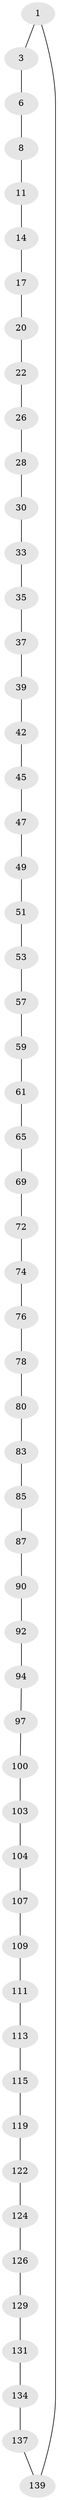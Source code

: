 // original degree distribution, {2: 1.0}
// Generated by graph-tools (version 1.1) at 2025/20/03/04/25 18:20:03]
// undirected, 56 vertices, 56 edges
graph export_dot {
graph [start="1"]
  node [color=gray90,style=filled];
  1 [super="+2"];
  3 [super="+4"];
  6 [super="+7"];
  8 [super="+9"];
  11 [super="+12"];
  14 [super="+15"];
  17 [super="+18"];
  20 [super="+21"];
  22 [super="+23"];
  26 [super="+27"];
  28 [super="+29"];
  30 [super="+31"];
  33 [super="+34"];
  35 [super="+36"];
  37 [super="+38"];
  39 [super="+40"];
  42 [super="+43"];
  45 [super="+46"];
  47 [super="+48"];
  49 [super="+50"];
  51 [super="+52"];
  53 [super="+54"];
  57 [super="+58"];
  59 [super="+60"];
  61 [super="+62"];
  65 [super="+66"];
  69 [super="+70"];
  72 [super="+73"];
  74 [super="+75"];
  76 [super="+77"];
  78 [super="+79"];
  80 [super="+81"];
  83 [super="+84"];
  85 [super="+86"];
  87 [super="+88"];
  90 [super="+91"];
  92 [super="+93"];
  94 [super="+95"];
  97 [super="+98"];
  100 [super="+101"];
  103;
  104 [super="+105"];
  107 [super="+108"];
  109 [super="+110"];
  111 [super="+112"];
  113 [super="+114"];
  115 [super="+116"];
  119 [super="+120"];
  122 [super="+123"];
  124 [super="+125"];
  126 [super="+127"];
  129 [super="+130"];
  131 [super="+132"];
  134 [super="+135"];
  137 [super="+138"];
  139 [super="+140"];
  1 -- 139;
  1 -- 3;
  3 -- 6;
  6 -- 8;
  8 -- 11;
  11 -- 14;
  14 -- 17;
  17 -- 20;
  20 -- 22;
  22 -- 26;
  26 -- 28;
  28 -- 30;
  30 -- 33;
  33 -- 35;
  35 -- 37;
  37 -- 39;
  39 -- 42;
  42 -- 45;
  45 -- 47;
  47 -- 49;
  49 -- 51;
  51 -- 53;
  53 -- 57;
  57 -- 59;
  59 -- 61;
  61 -- 65;
  65 -- 69;
  69 -- 72;
  72 -- 74;
  74 -- 76;
  76 -- 78;
  78 -- 80;
  80 -- 83;
  83 -- 85;
  85 -- 87;
  87 -- 90;
  90 -- 92;
  92 -- 94;
  94 -- 97;
  97 -- 100;
  100 -- 103;
  103 -- 104;
  104 -- 107;
  107 -- 109;
  109 -- 111;
  111 -- 113;
  113 -- 115;
  115 -- 119;
  119 -- 122;
  122 -- 124;
  124 -- 126;
  126 -- 129;
  129 -- 131;
  131 -- 134;
  134 -- 137;
  137 -- 139;
}
